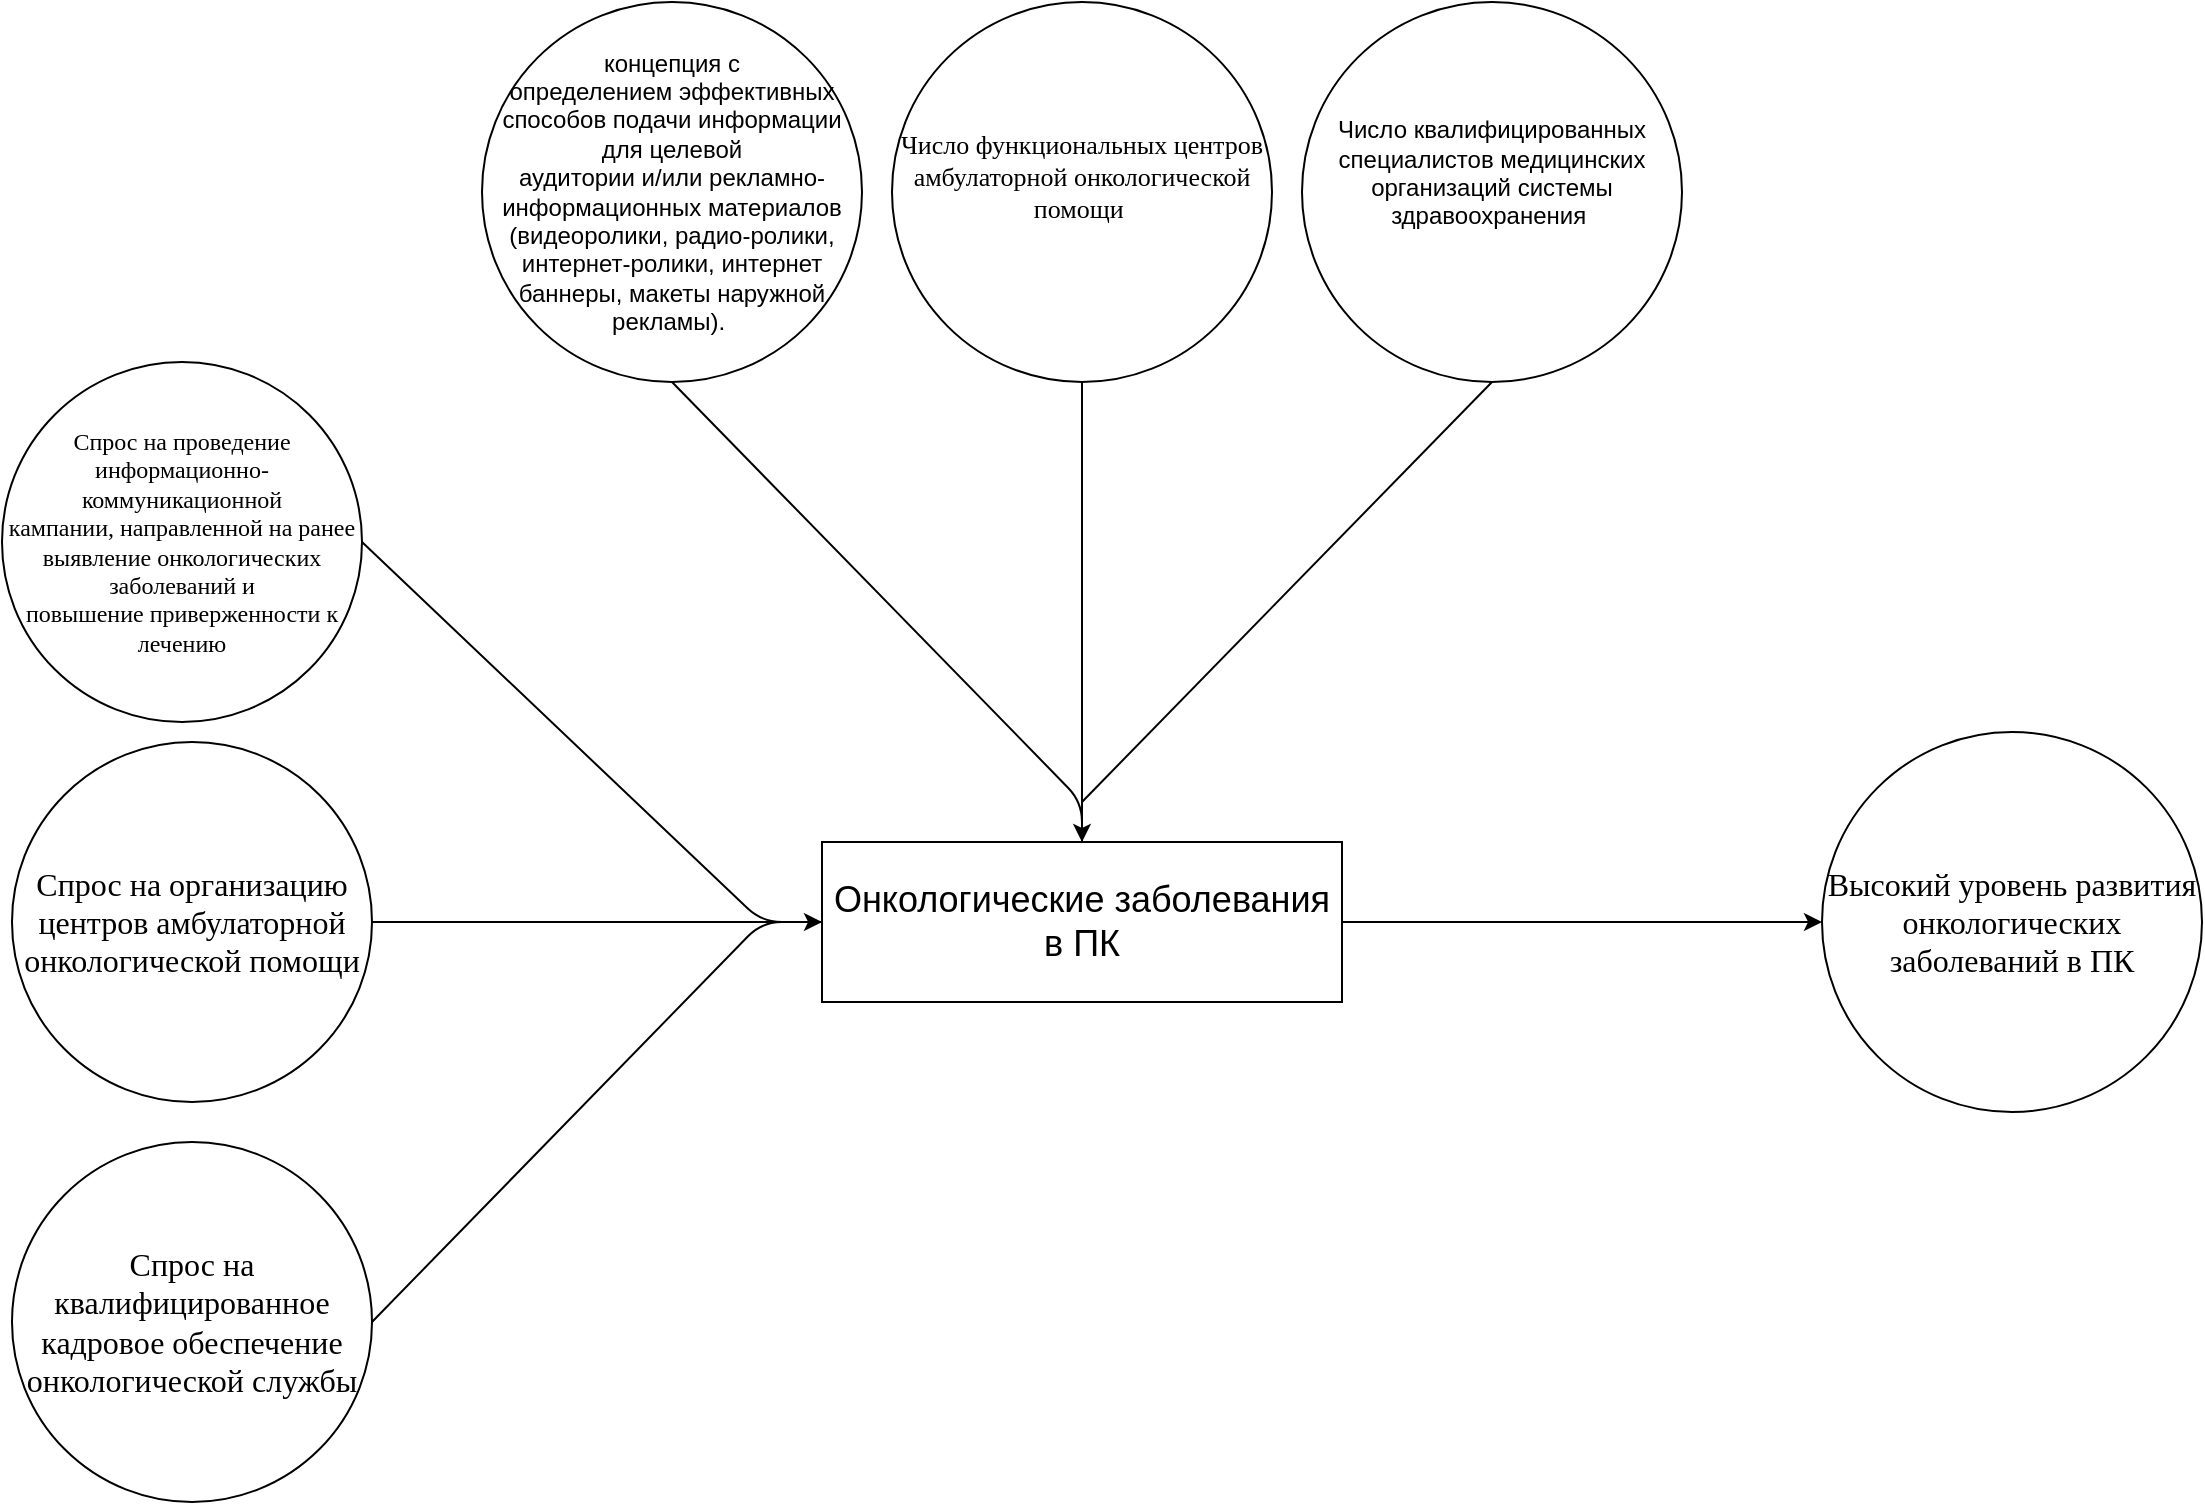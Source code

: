 <mxfile version="12.9.10" type="github">
  <diagram id="kyATKa9gg0zEsVbSIy01" name="Страница 1">
    <mxGraphModel dx="1447" dy="1891" grid="1" gridSize="10" guides="1" tooltips="1" connect="1" arrows="1" fold="1" page="1" pageScale="1" pageWidth="827" pageHeight="1169" math="0" shadow="0">
      <root>
        <mxCell id="0" />
        <mxCell id="1" parent="0" />
        <mxCell id="oFqXJRGLD5IvD-uhqwSn-1" value="&lt;font style=&quot;font-size: 18px&quot;&gt;Онкологические заболевания в ПК&lt;/font&gt;" style="rounded=0;whiteSpace=wrap;html=1;" vertex="1" parent="1">
          <mxGeometry x="540" y="340" width="260" height="80" as="geometry" />
        </mxCell>
        <mxCell id="oFqXJRGLD5IvD-uhqwSn-2" value="&lt;div&gt;&lt;span style=&quot;font-family: &amp;#34;times new roman&amp;#34; , serif&quot;&gt;Спрос на проведение информационно-коммуникационной&lt;/span&gt;&lt;/div&gt;&lt;span style=&quot;font-family: &amp;#34;times new roman&amp;#34; , serif&quot;&gt;&lt;div&gt;&lt;span&gt;кампании, направленной на ранее выявление онкологических заболеваний и&lt;/span&gt;&lt;/div&gt;&lt;font style=&quot;font-size: 12px&quot;&gt;&lt;div&gt;&lt;span&gt;повышение приверженности к лечению&lt;/span&gt;&lt;/div&gt;&lt;/font&gt;&lt;/span&gt;" style="ellipse;whiteSpace=wrap;html=1;aspect=fixed;align=center;" vertex="1" parent="1">
          <mxGeometry x="130" y="100" width="180" height="180" as="geometry" />
        </mxCell>
        <mxCell id="oFqXJRGLD5IvD-uhqwSn-3" value="&lt;span style=&quot;font-size: 12pt ; font-family: &amp;#34;times new roman&amp;#34; , serif&quot;&gt;Спрос на организацию центров амбулаторной&lt;br/&gt;онкологической помощи&lt;/span&gt;" style="ellipse;whiteSpace=wrap;html=1;aspect=fixed;" vertex="1" parent="1">
          <mxGeometry x="135" y="290" width="180" height="180" as="geometry" />
        </mxCell>
        <mxCell id="oFqXJRGLD5IvD-uhqwSn-4" value="&lt;span style=&quot;font-size: 12pt ; font-family: &amp;#34;times new roman&amp;#34; , serif&quot;&gt;Спрос на квалифицированное кадровое обеспечение о&lt;/span&gt;&lt;span style=&quot;font-size: 12.0pt ; font-family: &amp;#34;times new roman&amp;#34; , &amp;#34;serif&amp;#34;&quot;&gt;нкологической службы&lt;/span&gt;" style="ellipse;whiteSpace=wrap;html=1;aspect=fixed;" vertex="1" parent="1">
          <mxGeometry x="135" y="490" width="180" height="180" as="geometry" />
        </mxCell>
        <mxCell id="oFqXJRGLD5IvD-uhqwSn-9" value="" style="endArrow=classic;html=1;exitX=1;exitY=0.5;exitDx=0;exitDy=0;entryX=0;entryY=0.5;entryDx=0;entryDy=0;" edge="1" parent="1" source="oFqXJRGLD5IvD-uhqwSn-3" target="oFqXJRGLD5IvD-uhqwSn-1">
          <mxGeometry width="50" height="50" relative="1" as="geometry">
            <mxPoint x="390" y="420" as="sourcePoint" />
            <mxPoint x="440" y="370" as="targetPoint" />
          </mxGeometry>
        </mxCell>
        <mxCell id="oFqXJRGLD5IvD-uhqwSn-12" value="" style="endArrow=none;html=1;exitX=1;exitY=0.5;exitDx=0;exitDy=0;" edge="1" parent="1" source="oFqXJRGLD5IvD-uhqwSn-2">
          <mxGeometry width="50" height="50" relative="1" as="geometry">
            <mxPoint x="390" y="420" as="sourcePoint" />
            <mxPoint x="540" y="380" as="targetPoint" />
            <Array as="points">
              <mxPoint x="510" y="380" />
              <mxPoint x="530" y="380" />
            </Array>
          </mxGeometry>
        </mxCell>
        <mxCell id="oFqXJRGLD5IvD-uhqwSn-13" value="" style="endArrow=none;html=1;exitX=1;exitY=0.5;exitDx=0;exitDy=0;" edge="1" parent="1" source="oFqXJRGLD5IvD-uhqwSn-4">
          <mxGeometry width="50" height="50" relative="1" as="geometry">
            <mxPoint x="390" y="420" as="sourcePoint" />
            <mxPoint x="540" y="380" as="targetPoint" />
            <Array as="points">
              <mxPoint x="510" y="380" />
            </Array>
          </mxGeometry>
        </mxCell>
        <mxCell id="oFqXJRGLD5IvD-uhqwSn-15" value="&lt;font style=&quot;font-size: 13px&quot;&gt;&lt;font face=&quot;times new roman, serif&quot; style=&quot;font-size: 13px&quot;&gt;Число&amp;nbsp;&lt;/font&gt;&lt;span style=&quot;font-family: &amp;#34;times new roman&amp;#34; , serif&quot;&gt;функциональных центров амбулаторной онкологической&lt;br&gt;помощи&amp;nbsp;&lt;/span&gt;&lt;font face=&quot;times new roman, serif&quot; style=&quot;font-size: 13px&quot;&gt;&lt;br&gt;&amp;nbsp;&lt;/font&gt;&lt;/font&gt;" style="ellipse;whiteSpace=wrap;html=1;aspect=fixed;" vertex="1" parent="1">
          <mxGeometry x="575" y="-80" width="190" height="190" as="geometry" />
        </mxCell>
        <mxCell id="oFqXJRGLD5IvD-uhqwSn-16" value="&lt;p class=&quot;MsoNormal&quot;&gt;концепция с&lt;br/&gt;определением эффективных способов подачи информации для целевой&lt;br/&gt;аудитории и/или рекламно-информационных материалов (видеоролики, радио-ролики,&lt;br/&gt;интернет-ролики, интернет баннеры, макеты наружной рекламы).&amp;nbsp;&lt;/p&gt;" style="ellipse;whiteSpace=wrap;html=1;aspect=fixed;" vertex="1" parent="1">
          <mxGeometry x="370" y="-80" width="190" height="190" as="geometry" />
        </mxCell>
        <mxCell id="oFqXJRGLD5IvD-uhqwSn-17" value="Число квалифицированных специалистов медицинских организаций системы здравоохранения&amp;nbsp;&lt;br&gt;&lt;span style=&quot;font-size: 12.0pt ; font-family: &amp;#34;times new roman&amp;#34; , &amp;#34;serif&amp;#34;&quot;&gt;&amp;nbsp;&lt;/span&gt;" style="ellipse;whiteSpace=wrap;html=1;aspect=fixed;" vertex="1" parent="1">
          <mxGeometry x="780" y="-80" width="190" height="190" as="geometry" />
        </mxCell>
        <mxCell id="oFqXJRGLD5IvD-uhqwSn-18" value="" style="endArrow=classic;html=1;entryX=0.5;entryY=0;entryDx=0;entryDy=0;exitX=0.5;exitY=1;exitDx=0;exitDy=0;" edge="1" parent="1" source="oFqXJRGLD5IvD-uhqwSn-15" target="oFqXJRGLD5IvD-uhqwSn-1">
          <mxGeometry width="50" height="50" relative="1" as="geometry">
            <mxPoint x="570" y="160" as="sourcePoint" />
            <mxPoint x="620" y="110" as="targetPoint" />
          </mxGeometry>
        </mxCell>
        <mxCell id="oFqXJRGLD5IvD-uhqwSn-19" value="" style="endArrow=none;html=1;exitX=0.5;exitY=1;exitDx=0;exitDy=0;" edge="1" parent="1" source="oFqXJRGLD5IvD-uhqwSn-16">
          <mxGeometry width="50" height="50" relative="1" as="geometry">
            <mxPoint x="570" y="160" as="sourcePoint" />
            <mxPoint x="670" y="340" as="targetPoint" />
            <Array as="points">
              <mxPoint x="670" y="320" />
            </Array>
          </mxGeometry>
        </mxCell>
        <mxCell id="oFqXJRGLD5IvD-uhqwSn-21" value="" style="endArrow=none;html=1;entryX=0.5;entryY=1;entryDx=0;entryDy=0;" edge="1" parent="1" target="oFqXJRGLD5IvD-uhqwSn-17">
          <mxGeometry width="50" height="50" relative="1" as="geometry">
            <mxPoint x="670" y="320" as="sourcePoint" />
            <mxPoint x="620" y="110" as="targetPoint" />
          </mxGeometry>
        </mxCell>
        <mxCell id="oFqXJRGLD5IvD-uhqwSn-22" value="" style="endArrow=classic;html=1;exitX=1;exitY=0.5;exitDx=0;exitDy=0;" edge="1" parent="1" source="oFqXJRGLD5IvD-uhqwSn-1">
          <mxGeometry width="50" height="50" relative="1" as="geometry">
            <mxPoint x="570" y="410" as="sourcePoint" />
            <mxPoint x="1040" y="380" as="targetPoint" />
          </mxGeometry>
        </mxCell>
        <mxCell id="oFqXJRGLD5IvD-uhqwSn-23" value="&lt;span style=&quot;font-size: 12.0pt ; font-family: &amp;#34;times new roman&amp;#34; , &amp;#34;serif&amp;#34;&quot;&gt;Высокий уровень развития онкологических заболеваний в ПК&lt;/span&gt;" style="ellipse;whiteSpace=wrap;html=1;aspect=fixed;" vertex="1" parent="1">
          <mxGeometry x="1040" y="285" width="190" height="190" as="geometry" />
        </mxCell>
      </root>
    </mxGraphModel>
  </diagram>
</mxfile>
